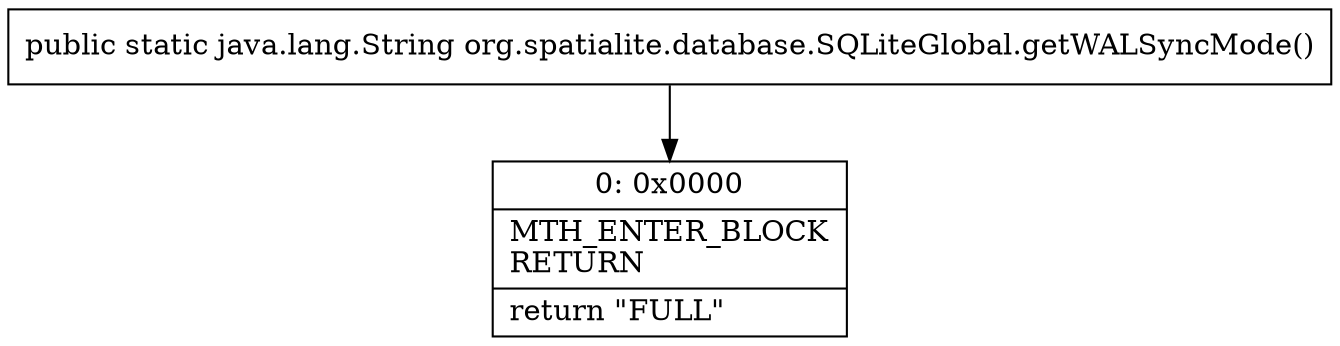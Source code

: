 digraph "CFG fororg.spatialite.database.SQLiteGlobal.getWALSyncMode()Ljava\/lang\/String;" {
Node_0 [shape=record,label="{0\:\ 0x0000|MTH_ENTER_BLOCK\lRETURN\l|return \"FULL\"\l}"];
MethodNode[shape=record,label="{public static java.lang.String org.spatialite.database.SQLiteGlobal.getWALSyncMode() }"];
MethodNode -> Node_0;
}

